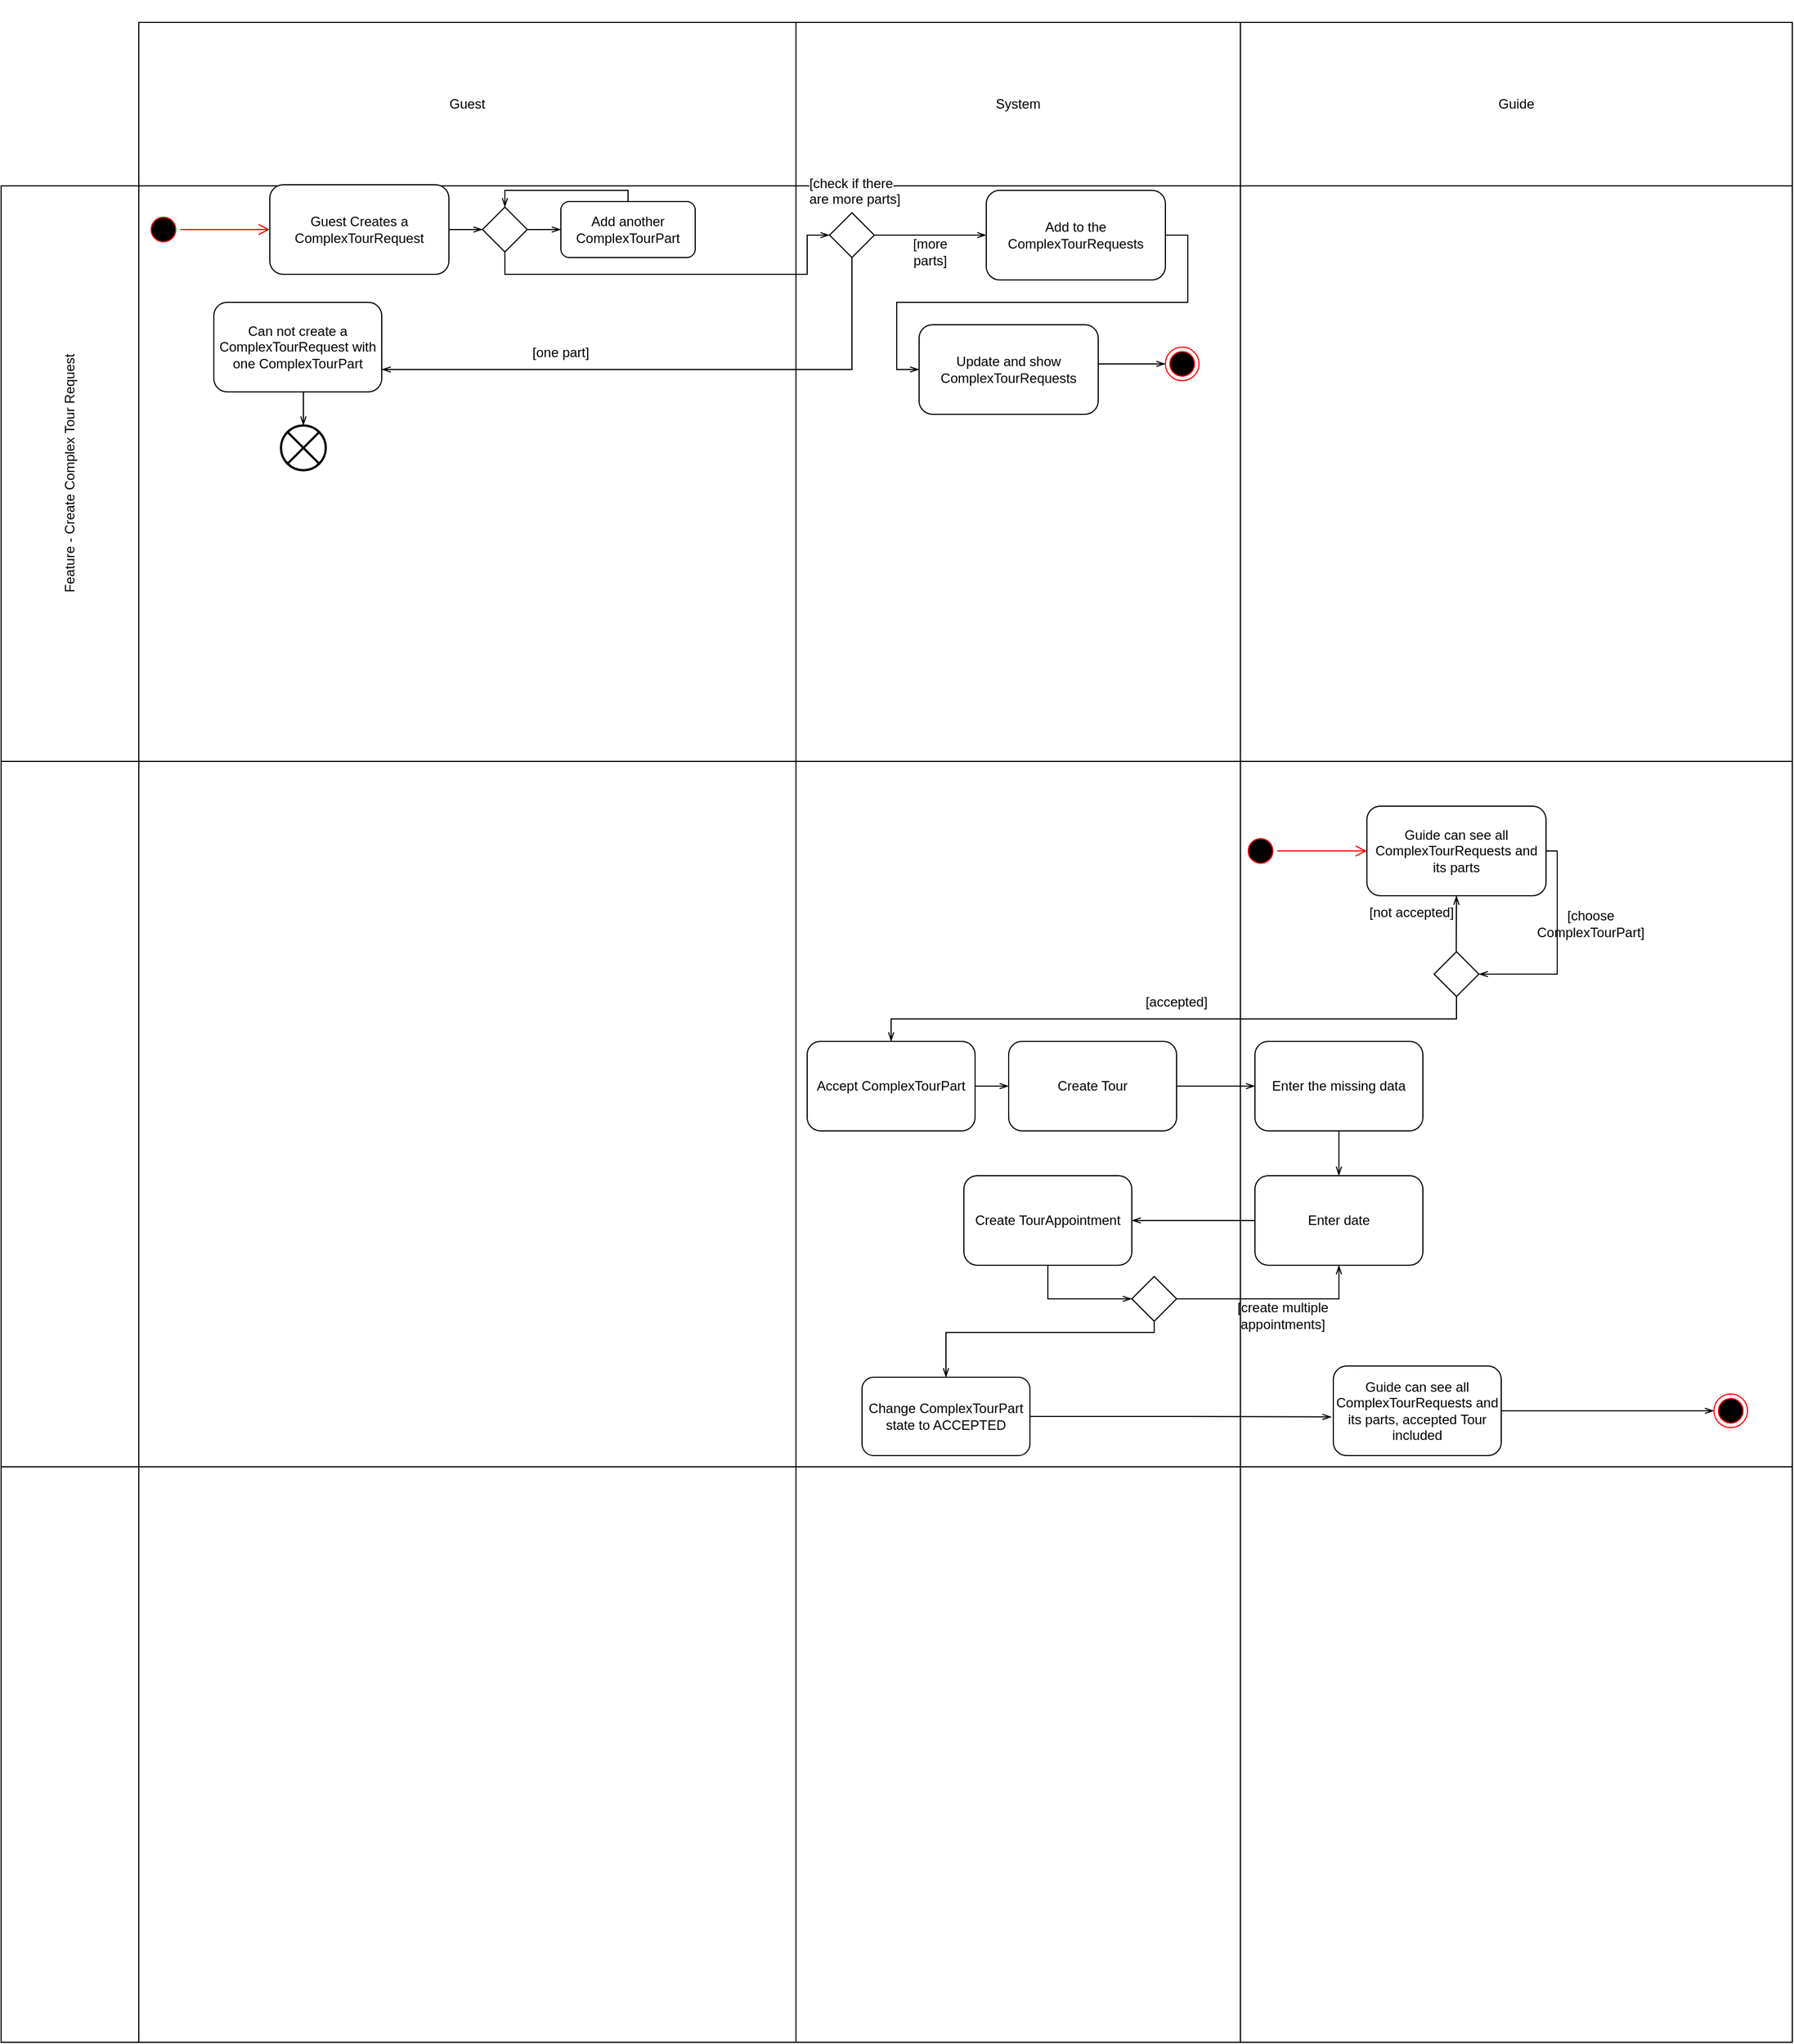 <mxfile version="20.8.16" type="device"><diagram id="G_Da_csA0Vt_yZuPptdN" name="Page-1"><mxGraphModel dx="2302" dy="2464" grid="1" gridSize="10" guides="0" tooltips="1" connect="1" arrows="1" fold="1" page="1" pageScale="1" pageWidth="850" pageHeight="1100" math="0" shadow="0"><root><mxCell id="0"/><mxCell id="1" parent="0"/><mxCell id="DKZJhFCVrj7xl6oAYBJe-87" value="&lt;br&gt;" style="shape=table;html=1;whiteSpace=wrap;startSize=20;container=1;collapsible=0;childLayout=tableLayout;fillColor=none;swimlaneFillColor=#ffffff;strokeColor=none;" parent="1" vertex="1"><mxGeometry x="40" y="-1090" width="1600" height="1824" as="geometry"/></mxCell><mxCell id="DKZJhFCVrj7xl6oAYBJe-88" value="" style="shape=partialRectangle;html=1;whiteSpace=wrap;collapsible=0;dropTarget=0;pointerEvents=0;fillColor=none;top=0;left=0;bottom=0;right=0;points=[[0,0.5],[1,0.5]];portConstraint=eastwest;strokeColor=none;" parent="DKZJhFCVrj7xl6oAYBJe-87" vertex="1"><mxGeometry y="20" width="1600" height="146" as="geometry"/></mxCell><mxCell id="DKZJhFCVrj7xl6oAYBJe-89" value="" style="shape=partialRectangle;html=1;whiteSpace=wrap;connectable=0;fillColor=none;top=1;left=1;bottom=1;right=1;overflow=hidden;strokeColor=none;" parent="DKZJhFCVrj7xl6oAYBJe-88" vertex="1"><mxGeometry width="123" height="146" as="geometry"><mxRectangle width="123" height="146" as="alternateBounds"/></mxGeometry></mxCell><mxCell id="DKZJhFCVrj7xl6oAYBJe-90" value="Guest" style="shape=partialRectangle;html=1;whiteSpace=wrap;connectable=0;fillColor=none;top=1;left=1;bottom=1;right=1;overflow=hidden;" parent="DKZJhFCVrj7xl6oAYBJe-88" vertex="1"><mxGeometry x="123" width="587" height="146" as="geometry"><mxRectangle width="587" height="146" as="alternateBounds"/></mxGeometry></mxCell><mxCell id="DKZJhFCVrj7xl6oAYBJe-91" value="System" style="shape=partialRectangle;html=1;whiteSpace=wrap;connectable=0;fillColor=none;top=1;left=1;bottom=1;right=1;overflow=hidden;" parent="DKZJhFCVrj7xl6oAYBJe-88" vertex="1"><mxGeometry x="710" width="397" height="146" as="geometry"><mxRectangle width="397" height="146" as="alternateBounds"/></mxGeometry></mxCell><mxCell id="DKZJhFCVrj7xl6oAYBJe-101" value="Guide" style="shape=partialRectangle;html=1;whiteSpace=wrap;connectable=0;fillColor=none;top=1;left=1;bottom=1;right=1;overflow=hidden;" parent="DKZJhFCVrj7xl6oAYBJe-88" vertex="1"><mxGeometry x="1107" width="493" height="146" as="geometry"><mxRectangle width="493" height="146" as="alternateBounds"/></mxGeometry></mxCell><mxCell id="DKZJhFCVrj7xl6oAYBJe-92" value="" style="shape=partialRectangle;html=1;whiteSpace=wrap;collapsible=0;dropTarget=0;pointerEvents=0;fillColor=none;top=1;left=1;bottom=1;right=1;points=[[0,0.5],[1,0.5]];portConstraint=eastwest;" parent="DKZJhFCVrj7xl6oAYBJe-87" vertex="1"><mxGeometry y="166" width="1600" height="514" as="geometry"/></mxCell><mxCell id="DKZJhFCVrj7xl6oAYBJe-93" value="Feature - Create Complex Tour Request" style="shape=partialRectangle;html=1;whiteSpace=wrap;connectable=0;fillColor=none;top=1;left=1;bottom=1;right=1;overflow=hidden;horizontal=0;" parent="DKZJhFCVrj7xl6oAYBJe-92" vertex="1"><mxGeometry width="123" height="514" as="geometry"><mxRectangle width="123" height="514" as="alternateBounds"/></mxGeometry></mxCell><mxCell id="DKZJhFCVrj7xl6oAYBJe-94" value="" style="shape=partialRectangle;html=1;whiteSpace=wrap;connectable=0;fillColor=none;top=1;left=1;bottom=1;right=1;overflow=hidden;" parent="DKZJhFCVrj7xl6oAYBJe-92" vertex="1"><mxGeometry x="123" width="587" height="514" as="geometry"><mxRectangle width="587" height="514" as="alternateBounds"/></mxGeometry></mxCell><mxCell id="DKZJhFCVrj7xl6oAYBJe-95" value="" style="shape=partialRectangle;html=1;whiteSpace=wrap;connectable=0;fillColor=none;top=1;left=1;bottom=1;right=1;overflow=hidden;" parent="DKZJhFCVrj7xl6oAYBJe-92" vertex="1"><mxGeometry x="710" width="397" height="514" as="geometry"><mxRectangle width="397" height="514" as="alternateBounds"/></mxGeometry></mxCell><mxCell id="DKZJhFCVrj7xl6oAYBJe-102" style="shape=partialRectangle;html=1;whiteSpace=wrap;connectable=0;fillColor=none;top=1;left=1;bottom=1;right=1;overflow=hidden;" parent="DKZJhFCVrj7xl6oAYBJe-92" vertex="1"><mxGeometry x="1107" width="493" height="514" as="geometry"><mxRectangle width="493" height="514" as="alternateBounds"/></mxGeometry></mxCell><mxCell id="DKZJhFCVrj7xl6oAYBJe-245" style="shape=partialRectangle;html=1;whiteSpace=wrap;collapsible=0;dropTarget=0;pointerEvents=0;fillColor=none;top=1;left=1;bottom=1;right=1;points=[[0,0.5],[1,0.5]];portConstraint=eastwest;" parent="DKZJhFCVrj7xl6oAYBJe-87" vertex="1"><mxGeometry y="680" width="1600" height="630" as="geometry"/></mxCell><mxCell id="DKZJhFCVrj7xl6oAYBJe-246" style="shape=partialRectangle;html=1;whiteSpace=wrap;connectable=0;fillColor=none;top=1;left=1;bottom=1;right=1;overflow=hidden;horizontal=0;" parent="DKZJhFCVrj7xl6oAYBJe-245" vertex="1"><mxGeometry width="123" height="630" as="geometry"><mxRectangle width="123" height="630" as="alternateBounds"/></mxGeometry></mxCell><mxCell id="DKZJhFCVrj7xl6oAYBJe-247" style="shape=partialRectangle;html=1;whiteSpace=wrap;connectable=0;fillColor=none;top=1;left=1;bottom=1;right=1;overflow=hidden;" parent="DKZJhFCVrj7xl6oAYBJe-245" vertex="1"><mxGeometry x="123" width="587" height="630" as="geometry"><mxRectangle width="587" height="630" as="alternateBounds"/></mxGeometry></mxCell><mxCell id="DKZJhFCVrj7xl6oAYBJe-248" style="shape=partialRectangle;html=1;whiteSpace=wrap;connectable=0;fillColor=none;top=1;left=1;bottom=1;right=1;overflow=hidden;" parent="DKZJhFCVrj7xl6oAYBJe-245" vertex="1"><mxGeometry x="710" width="397" height="630" as="geometry"><mxRectangle width="397" height="630" as="alternateBounds"/></mxGeometry></mxCell><mxCell id="DKZJhFCVrj7xl6oAYBJe-249" style="shape=partialRectangle;html=1;whiteSpace=wrap;connectable=0;fillColor=none;top=1;left=1;bottom=1;right=1;overflow=hidden;" parent="DKZJhFCVrj7xl6oAYBJe-245" vertex="1"><mxGeometry x="1107" width="493" height="630" as="geometry"><mxRectangle width="493" height="630" as="alternateBounds"/></mxGeometry></mxCell><mxCell id="DKZJhFCVrj7xl6oAYBJe-250" style="shape=partialRectangle;html=1;whiteSpace=wrap;collapsible=0;dropTarget=0;pointerEvents=0;fillColor=none;top=1;left=1;bottom=1;right=1;points=[[0,0.5],[1,0.5]];portConstraint=eastwest;" parent="DKZJhFCVrj7xl6oAYBJe-87" vertex="1"><mxGeometry y="1310" width="1600" height="514" as="geometry"/></mxCell><mxCell id="DKZJhFCVrj7xl6oAYBJe-251" style="shape=partialRectangle;html=1;whiteSpace=wrap;connectable=0;fillColor=none;top=1;left=1;bottom=1;right=1;overflow=hidden;horizontal=0;" parent="DKZJhFCVrj7xl6oAYBJe-250" vertex="1"><mxGeometry width="123" height="514" as="geometry"><mxRectangle width="123" height="514" as="alternateBounds"/></mxGeometry></mxCell><mxCell id="DKZJhFCVrj7xl6oAYBJe-252" style="shape=partialRectangle;html=1;whiteSpace=wrap;connectable=0;fillColor=none;top=1;left=1;bottom=1;right=1;overflow=hidden;" parent="DKZJhFCVrj7xl6oAYBJe-250" vertex="1"><mxGeometry x="123" width="587" height="514" as="geometry"><mxRectangle width="587" height="514" as="alternateBounds"/></mxGeometry></mxCell><mxCell id="DKZJhFCVrj7xl6oAYBJe-253" style="shape=partialRectangle;html=1;whiteSpace=wrap;connectable=0;fillColor=none;top=1;left=1;bottom=1;right=1;overflow=hidden;" parent="DKZJhFCVrj7xl6oAYBJe-250" vertex="1"><mxGeometry x="710" width="397" height="514" as="geometry"><mxRectangle width="397" height="514" as="alternateBounds"/></mxGeometry></mxCell><mxCell id="DKZJhFCVrj7xl6oAYBJe-254" style="shape=partialRectangle;html=1;whiteSpace=wrap;connectable=0;fillColor=none;top=1;left=1;bottom=1;right=1;overflow=hidden;" parent="DKZJhFCVrj7xl6oAYBJe-250" vertex="1"><mxGeometry x="1107" width="493" height="514" as="geometry"><mxRectangle width="493" height="514" as="alternateBounds"/></mxGeometry></mxCell><mxCell id="DKZJhFCVrj7xl6oAYBJe-126" value="" style="ellipse;html=1;shape=endState;fillColor=#000000;strokeColor=#ff0000;" parent="1" vertex="1"><mxGeometry x="1080" y="-780" width="30" height="30" as="geometry"/></mxCell><mxCell id="DKZJhFCVrj7xl6oAYBJe-127" value="" style="ellipse;html=1;shape=startState;fillColor=#000000;strokeColor=#ff0000;" parent="1" vertex="1"><mxGeometry x="170" y="-900" width="30" height="30" as="geometry"/></mxCell><mxCell id="DKZJhFCVrj7xl6oAYBJe-128" value="" style="edgeStyle=orthogonalEdgeStyle;html=1;verticalAlign=bottom;endArrow=open;endSize=8;strokeColor=#ff0000;rounded=0;entryX=0;entryY=0.5;entryDx=0;entryDy=0;" parent="1" source="DKZJhFCVrj7xl6oAYBJe-127" target="DKZJhFCVrj7xl6oAYBJe-130" edge="1"><mxGeometry relative="1" as="geometry"><mxPoint x="280" y="-765" as="targetPoint"/><Array as="points"/></mxGeometry></mxCell><mxCell id="DKZJhFCVrj7xl6oAYBJe-129" style="edgeStyle=orthogonalEdgeStyle;rounded=0;orthogonalLoop=1;jettySize=auto;html=1;exitX=1;exitY=0.5;exitDx=0;exitDy=0;entryX=0;entryY=0.5;entryDx=0;entryDy=0;endArrow=openThin;endFill=0;" parent="1" source="DKZJhFCVrj7xl6oAYBJe-130" target="DKZJhFCVrj7xl6oAYBJe-136" edge="1"><mxGeometry relative="1" as="geometry"/></mxCell><mxCell id="DKZJhFCVrj7xl6oAYBJe-130" value="Guest Creates a ComplexTourRequest" style="shape=rect;html=1;rounded=1;whiteSpace=wrap;align=center;" parent="1" vertex="1"><mxGeometry x="280" y="-925" width="160" height="80" as="geometry"/></mxCell><mxCell id="DKZJhFCVrj7xl6oAYBJe-131" style="edgeStyle=orthogonalEdgeStyle;rounded=0;orthogonalLoop=1;jettySize=auto;html=1;exitX=1;exitY=0.5;exitDx=0;exitDy=0;entryX=0;entryY=0.5;entryDx=0;entryDy=0;endArrow=openThin;endFill=0;" parent="1" source="DKZJhFCVrj7xl6oAYBJe-132" target="DKZJhFCVrj7xl6oAYBJe-145" edge="1"><mxGeometry relative="1" as="geometry"/></mxCell><mxCell id="DKZJhFCVrj7xl6oAYBJe-132" value="Add to the ComplexTourRequests" style="shape=rect;html=1;rounded=1;whiteSpace=wrap;align=center;" parent="1" vertex="1"><mxGeometry x="920" y="-920" width="160" height="80" as="geometry"/></mxCell><mxCell id="DKZJhFCVrj7xl6oAYBJe-133" style="edgeStyle=orthogonalEdgeStyle;rounded=0;orthogonalLoop=1;jettySize=auto;html=1;exitX=0.5;exitY=0;exitDx=0;exitDy=0;entryX=0.5;entryY=0;entryDx=0;entryDy=0;endArrow=openThin;endFill=0;" parent="1" source="DKZJhFCVrj7xl6oAYBJe-134" target="DKZJhFCVrj7xl6oAYBJe-136" edge="1"><mxGeometry relative="1" as="geometry"><Array as="points"><mxPoint x="600" y="-920"/><mxPoint x="490" y="-920"/></Array></mxGeometry></mxCell><mxCell id="DKZJhFCVrj7xl6oAYBJe-134" value="Add another ComplexTourPart" style="shape=rect;html=1;rounded=1;whiteSpace=wrap;align=center;" parent="1" vertex="1"><mxGeometry x="540" y="-910" width="120" height="50" as="geometry"/></mxCell><mxCell id="DKZJhFCVrj7xl6oAYBJe-135" style="edgeStyle=orthogonalEdgeStyle;rounded=0;orthogonalLoop=1;jettySize=auto;html=1;exitX=1;exitY=0.5;exitDx=0;exitDy=0;endArrow=openThin;endFill=0;entryX=0;entryY=0.5;entryDx=0;entryDy=0;" parent="1" source="DKZJhFCVrj7xl6oAYBJe-136" target="DKZJhFCVrj7xl6oAYBJe-134" edge="1"><mxGeometry relative="1" as="geometry"><mxPoint x="620" y="-765" as="targetPoint"/></mxGeometry></mxCell><mxCell id="DKZJhFCVrj7xl6oAYBJe-147" style="edgeStyle=orthogonalEdgeStyle;rounded=0;orthogonalLoop=1;jettySize=auto;html=1;exitX=0.5;exitY=1;exitDx=0;exitDy=0;entryX=0.5;entryY=0;entryDx=0;entryDy=0;endArrow=openThin;endFill=0;" parent="1" source="DKZJhFCVrj7xl6oAYBJe-136" target="DKZJhFCVrj7xl6oAYBJe-140" edge="1"><mxGeometry relative="1" as="geometry"><Array as="points"><mxPoint x="490" y="-845"/><mxPoint x="760" y="-845"/><mxPoint x="760" y="-880"/></Array></mxGeometry></mxCell><mxCell id="DKZJhFCVrj7xl6oAYBJe-136" value="" style="shape=rhombus;html=1;verticalLabelPosition=bottom;verticalAlignment=top;" parent="1" vertex="1"><mxGeometry x="470" y="-905" width="40" height="40" as="geometry"/></mxCell><mxCell id="DKZJhFCVrj7xl6oAYBJe-153" style="edgeStyle=orthogonalEdgeStyle;rounded=0;orthogonalLoop=1;jettySize=auto;html=1;exitX=0;exitY=0.5;exitDx=0;exitDy=0;entryX=1;entryY=0.75;entryDx=0;entryDy=0;endArrow=openThin;endFill=0;" parent="1" source="DKZJhFCVrj7xl6oAYBJe-140" target="DKZJhFCVrj7xl6oAYBJe-142" edge="1"><mxGeometry relative="1" as="geometry"/></mxCell><mxCell id="DKZJhFCVrj7xl6oAYBJe-155" style="edgeStyle=orthogonalEdgeStyle;rounded=0;orthogonalLoop=1;jettySize=auto;html=1;exitX=0.5;exitY=1;exitDx=0;exitDy=0;entryX=0;entryY=0.5;entryDx=0;entryDy=0;endArrow=openThin;endFill=0;" parent="1" source="DKZJhFCVrj7xl6oAYBJe-140" target="DKZJhFCVrj7xl6oAYBJe-132" edge="1"><mxGeometry relative="1" as="geometry"/></mxCell><mxCell id="DKZJhFCVrj7xl6oAYBJe-140" value="" style="shape=rhombus;html=1;verticalLabelPosition=bottom;verticalAlignment=top;rotation=-90;" parent="1" vertex="1"><mxGeometry x="780" y="-900" width="40" height="40" as="geometry"/></mxCell><mxCell id="DKZJhFCVrj7xl6oAYBJe-149" style="edgeStyle=orthogonalEdgeStyle;rounded=0;orthogonalLoop=1;jettySize=auto;html=1;exitX=0.5;exitY=1;exitDx=0;exitDy=0;entryX=0.5;entryY=0;entryDx=0;entryDy=0;entryPerimeter=0;endArrow=openThin;endFill=0;" parent="1" source="DKZJhFCVrj7xl6oAYBJe-142" target="DKZJhFCVrj7xl6oAYBJe-146" edge="1"><mxGeometry relative="1" as="geometry"/></mxCell><mxCell id="DKZJhFCVrj7xl6oAYBJe-142" value="Can not create a ComplexTourRequest with one ComplexTourPart" style="shape=rect;html=1;rounded=1;whiteSpace=wrap;align=center;" parent="1" vertex="1"><mxGeometry x="230" y="-820" width="150" height="80" as="geometry"/></mxCell><mxCell id="DKZJhFCVrj7xl6oAYBJe-143" value="[one part]" style="text;html=1;strokeColor=none;fillColor=none;align=center;verticalAlign=middle;whiteSpace=wrap;rounded=0;" parent="1" vertex="1"><mxGeometry x="510" y="-790" width="60" height="30" as="geometry"/></mxCell><mxCell id="DKZJhFCVrj7xl6oAYBJe-144" style="edgeStyle=orthogonalEdgeStyle;rounded=0;orthogonalLoop=1;jettySize=auto;html=1;exitX=1;exitY=0.5;exitDx=0;exitDy=0;entryX=0;entryY=0.5;entryDx=0;entryDy=0;endArrow=openThin;endFill=0;" parent="1" source="DKZJhFCVrj7xl6oAYBJe-145" target="DKZJhFCVrj7xl6oAYBJe-126" edge="1"><mxGeometry relative="1" as="geometry"><Array as="points"><mxPoint x="1020" y="-765"/></Array></mxGeometry></mxCell><mxCell id="DKZJhFCVrj7xl6oAYBJe-145" value="Update and show ComplexTourRequests" style="shape=rect;html=1;rounded=1;whiteSpace=wrap;align=center;" parent="1" vertex="1"><mxGeometry x="860" y="-800" width="160" height="80" as="geometry"/></mxCell><mxCell id="DKZJhFCVrj7xl6oAYBJe-146" value="" style="html=1;shape=mxgraph.sysml.flowFinal;strokeWidth=2;verticalLabelPosition=bottom;verticalAlignment=top;" parent="1" vertex="1"><mxGeometry x="290" y="-710" width="40" height="40" as="geometry"/></mxCell><mxCell id="DKZJhFCVrj7xl6oAYBJe-150" value="&lt;span style=&quot;color: rgb(0, 0, 0); font-family: Helvetica; font-size: 12px; font-style: normal; font-variant-ligatures: normal; font-variant-caps: normal; font-weight: 400; letter-spacing: normal; orphans: 2; text-align: center; text-indent: 0px; text-transform: none; widows: 2; word-spacing: 0px; -webkit-text-stroke-width: 0px; background-color: rgb(251, 251, 251); text-decoration-thickness: initial; text-decoration-style: initial; text-decoration-color: initial; float: none; display: inline !important;&quot;&gt;[check if there &lt;br&gt;are more parts]&lt;/span&gt;" style="text;whiteSpace=wrap;html=1;" parent="1" vertex="1"><mxGeometry x="760" y="-940" width="90" height="40" as="geometry"/></mxCell><mxCell id="DKZJhFCVrj7xl6oAYBJe-154" value="[more parts]" style="text;html=1;strokeColor=none;fillColor=none;align=center;verticalAlign=middle;whiteSpace=wrap;rounded=0;" parent="1" vertex="1"><mxGeometry x="840" y="-880" width="60" height="30" as="geometry"/></mxCell><mxCell id="DKZJhFCVrj7xl6oAYBJe-282" value="" style="ellipse;html=1;shape=startState;fillColor=#000000;strokeColor=#ff0000;" parent="1" vertex="1"><mxGeometry x="1150" y="-345" width="30" height="30" as="geometry"/></mxCell><mxCell id="DKZJhFCVrj7xl6oAYBJe-283" value="" style="edgeStyle=orthogonalEdgeStyle;html=1;verticalAlign=bottom;endArrow=open;endSize=8;strokeColor=#ff0000;rounded=0;entryX=0;entryY=0.5;entryDx=0;entryDy=0;" parent="1" source="DKZJhFCVrj7xl6oAYBJe-282" target="DKZJhFCVrj7xl6oAYBJe-285" edge="1"><mxGeometry relative="1" as="geometry"><mxPoint x="1260" y="-330" as="targetPoint"/><Array as="points"/></mxGeometry></mxCell><mxCell id="DKZJhFCVrj7xl6oAYBJe-284" style="edgeStyle=orthogonalEdgeStyle;rounded=0;orthogonalLoop=1;jettySize=auto;html=1;exitX=1;exitY=0.5;exitDx=0;exitDy=0;entryX=1;entryY=0.5;entryDx=0;entryDy=0;endArrow=openThin;endFill=0;" parent="1" source="DKZJhFCVrj7xl6oAYBJe-285" target="DKZJhFCVrj7xl6oAYBJe-288" edge="1"><mxGeometry relative="1" as="geometry"><Array as="points"><mxPoint x="1430" y="-330"/><mxPoint x="1430" y="-220"/></Array></mxGeometry></mxCell><mxCell id="DKZJhFCVrj7xl6oAYBJe-285" value="Guide can see all ComplexTourRequests and its parts" style="shape=rect;html=1;rounded=1;whiteSpace=wrap;align=center;" parent="1" vertex="1"><mxGeometry x="1260" y="-370" width="160" height="80" as="geometry"/></mxCell><mxCell id="DKZJhFCVrj7xl6oAYBJe-286" style="edgeStyle=orthogonalEdgeStyle;rounded=0;orthogonalLoop=1;jettySize=auto;html=1;exitX=0.5;exitY=1;exitDx=0;exitDy=0;endArrow=openThin;endFill=0;entryX=0.5;entryY=0;entryDx=0;entryDy=0;" parent="1" source="DKZJhFCVrj7xl6oAYBJe-288" target="DKZJhFCVrj7xl6oAYBJe-293" edge="1"><mxGeometry relative="1" as="geometry"><mxPoint x="1640" y="-330" as="targetPoint"/></mxGeometry></mxCell><mxCell id="DKZJhFCVrj7xl6oAYBJe-288" value="" style="shape=rhombus;html=1;verticalLabelPosition=bottom;verticalAlignment=top;direction=east;" parent="1" vertex="1"><mxGeometry x="1320" y="-240" width="40" height="40" as="geometry"/></mxCell><mxCell id="DKZJhFCVrj7xl6oAYBJe-289" value="[choose ComplexTourPart]" style="text;html=1;strokeColor=none;fillColor=none;align=center;verticalAlign=middle;whiteSpace=wrap;rounded=0;" parent="1" vertex="1"><mxGeometry x="1430" y="-280" width="60" height="30" as="geometry"/></mxCell><mxCell id="DKZJhFCVrj7xl6oAYBJe-317" style="edgeStyle=orthogonalEdgeStyle;rounded=0;orthogonalLoop=1;jettySize=auto;html=1;exitX=0.998;exitY=0.343;exitDx=0;exitDy=0;entryX=0.5;entryY=1;entryDx=0;entryDy=0;endArrow=openThin;endFill=0;exitPerimeter=0;" parent="1" source="DKZJhFCVrj7xl6oAYBJe-290" target="DKZJhFCVrj7xl6oAYBJe-285" edge="1"><mxGeometry relative="1" as="geometry"><Array as="points"><mxPoint x="1340" y="-240"/><mxPoint x="1340" y="-240"/></Array></mxGeometry></mxCell><mxCell id="DKZJhFCVrj7xl6oAYBJe-290" value="[not accepted]" style="text;html=1;strokeColor=none;fillColor=none;align=center;verticalAlign=middle;whiteSpace=wrap;rounded=0;" parent="1" vertex="1"><mxGeometry x="1260" y="-290" width="80" height="30" as="geometry"/></mxCell><mxCell id="DKZJhFCVrj7xl6oAYBJe-291" value="[accepted]" style="text;html=1;strokeColor=none;fillColor=none;align=center;verticalAlign=middle;whiteSpace=wrap;rounded=0;" parent="1" vertex="1"><mxGeometry x="1050" y="-210" width="80" height="30" as="geometry"/></mxCell><mxCell id="DKZJhFCVrj7xl6oAYBJe-316" style="edgeStyle=orthogonalEdgeStyle;rounded=0;orthogonalLoop=1;jettySize=auto;html=1;exitX=1;exitY=0.5;exitDx=0;exitDy=0;entryX=0;entryY=0.5;entryDx=0;entryDy=0;endArrow=openThin;endFill=0;" parent="1" source="DKZJhFCVrj7xl6oAYBJe-293" target="DKZJhFCVrj7xl6oAYBJe-295" edge="1"><mxGeometry relative="1" as="geometry"/></mxCell><mxCell id="DKZJhFCVrj7xl6oAYBJe-293" value="Accept ComplexTourPart" style="shape=rect;html=1;rounded=1;whiteSpace=wrap;align=center;" parent="1" vertex="1"><mxGeometry x="760" y="-160" width="150" height="80" as="geometry"/></mxCell><mxCell id="DKZJhFCVrj7xl6oAYBJe-320" style="edgeStyle=orthogonalEdgeStyle;rounded=0;orthogonalLoop=1;jettySize=auto;html=1;exitX=1;exitY=0.5;exitDx=0;exitDy=0;entryX=0;entryY=0.5;entryDx=0;entryDy=0;endArrow=openThin;endFill=0;" parent="1" source="DKZJhFCVrj7xl6oAYBJe-295" target="DKZJhFCVrj7xl6oAYBJe-319" edge="1"><mxGeometry relative="1" as="geometry"/></mxCell><mxCell id="DKZJhFCVrj7xl6oAYBJe-295" value="Create Tour" style="shape=rect;html=1;rounded=1;whiteSpace=wrap;align=center;" parent="1" vertex="1"><mxGeometry x="940" y="-160" width="150" height="80" as="geometry"/></mxCell><mxCell id="DKZJhFCVrj7xl6oAYBJe-326" style="edgeStyle=orthogonalEdgeStyle;rounded=0;orthogonalLoop=1;jettySize=auto;html=1;exitX=0.5;exitY=1;exitDx=0;exitDy=0;entryX=0;entryY=0.5;entryDx=0;entryDy=0;endArrow=openThin;endFill=0;" parent="1" source="DKZJhFCVrj7xl6oAYBJe-297" target="DKZJhFCVrj7xl6oAYBJe-303" edge="1"><mxGeometry relative="1" as="geometry"/></mxCell><mxCell id="DKZJhFCVrj7xl6oAYBJe-297" value="Create TourAppointment" style="shape=rect;html=1;rounded=1;whiteSpace=wrap;align=center;" parent="1" vertex="1"><mxGeometry x="900" y="-40" width="150" height="80" as="geometry"/></mxCell><mxCell id="DKZJhFCVrj7xl6oAYBJe-301" value="[create multiple appointments]" style="text;html=1;strokeColor=none;fillColor=none;align=center;verticalAlign=middle;whiteSpace=wrap;rounded=0;" parent="1" vertex="1"><mxGeometry x="1130" y="70" width="110" height="30" as="geometry"/></mxCell><mxCell id="DKZJhFCVrj7xl6oAYBJe-327" style="edgeStyle=orthogonalEdgeStyle;rounded=0;orthogonalLoop=1;jettySize=auto;html=1;exitX=1;exitY=0.5;exitDx=0;exitDy=0;entryX=0.5;entryY=1;entryDx=0;entryDy=0;endArrow=openThin;endFill=0;" parent="1" source="DKZJhFCVrj7xl6oAYBJe-303" target="DKZJhFCVrj7xl6oAYBJe-323" edge="1"><mxGeometry relative="1" as="geometry"/></mxCell><mxCell id="DKZJhFCVrj7xl6oAYBJe-329" style="edgeStyle=orthogonalEdgeStyle;rounded=0;orthogonalLoop=1;jettySize=auto;html=1;exitX=0.5;exitY=1;exitDx=0;exitDy=0;entryX=0.5;entryY=0;entryDx=0;entryDy=0;endArrow=openThin;endFill=0;" parent="1" source="DKZJhFCVrj7xl6oAYBJe-303" target="DKZJhFCVrj7xl6oAYBJe-305" edge="1"><mxGeometry relative="1" as="geometry"><mxPoint x="900" y="100" as="targetPoint"/><Array as="points"><mxPoint x="1070" y="100"/><mxPoint x="884" y="100"/></Array></mxGeometry></mxCell><mxCell id="DKZJhFCVrj7xl6oAYBJe-303" value="" style="shape=rhombus;html=1;verticalLabelPosition=bottom;verticalAlignment=top;" parent="1" vertex="1"><mxGeometry x="1050" y="50" width="40" height="40" as="geometry"/></mxCell><mxCell id="DKZJhFCVrj7xl6oAYBJe-333" style="edgeStyle=orthogonalEdgeStyle;rounded=0;orthogonalLoop=1;jettySize=auto;html=1;exitX=1;exitY=0.5;exitDx=0;exitDy=0;entryX=-0.011;entryY=0.568;entryDx=0;entryDy=0;entryPerimeter=0;endArrow=openThin;endFill=0;" parent="1" source="DKZJhFCVrj7xl6oAYBJe-305" target="DKZJhFCVrj7xl6oAYBJe-307" edge="1"><mxGeometry relative="1" as="geometry"/></mxCell><mxCell id="DKZJhFCVrj7xl6oAYBJe-305" value="Change ComplexTourPart state to ACCEPTED" style="shape=rect;html=1;rounded=1;whiteSpace=wrap;align=center;" parent="1" vertex="1"><mxGeometry x="809" y="140" width="150" height="70" as="geometry"/></mxCell><mxCell id="DKZJhFCVrj7xl6oAYBJe-306" style="edgeStyle=orthogonalEdgeStyle;rounded=0;orthogonalLoop=1;jettySize=auto;html=1;exitX=1;exitY=0.5;exitDx=0;exitDy=0;entryX=0;entryY=0.5;entryDx=0;entryDy=0;endArrow=openThin;endFill=0;" parent="1" source="DKZJhFCVrj7xl6oAYBJe-307" target="DKZJhFCVrj7xl6oAYBJe-308" edge="1"><mxGeometry relative="1" as="geometry"/></mxCell><mxCell id="DKZJhFCVrj7xl6oAYBJe-307" value="Guide can see all ComplexTourRequests and its parts, accepted Tour included" style="shape=rect;html=1;rounded=1;whiteSpace=wrap;align=center;" parent="1" vertex="1"><mxGeometry x="1230" y="130" width="150" height="80" as="geometry"/></mxCell><mxCell id="DKZJhFCVrj7xl6oAYBJe-308" value="" style="ellipse;html=1;shape=endState;fillColor=#000000;strokeColor=#ff0000;" parent="1" vertex="1"><mxGeometry x="1570" y="155" width="30" height="30" as="geometry"/></mxCell><mxCell id="DKZJhFCVrj7xl6oAYBJe-324" style="edgeStyle=orthogonalEdgeStyle;rounded=0;orthogonalLoop=1;jettySize=auto;html=1;exitX=0.5;exitY=1;exitDx=0;exitDy=0;entryX=0.5;entryY=0;entryDx=0;entryDy=0;endArrow=openThin;endFill=0;" parent="1" source="DKZJhFCVrj7xl6oAYBJe-319" target="DKZJhFCVrj7xl6oAYBJe-323" edge="1"><mxGeometry relative="1" as="geometry"/></mxCell><mxCell id="DKZJhFCVrj7xl6oAYBJe-319" value="Enter the missing data" style="shape=rect;html=1;rounded=1;whiteSpace=wrap;align=center;" parent="1" vertex="1"><mxGeometry x="1160" y="-160" width="150" height="80" as="geometry"/></mxCell><mxCell id="DKZJhFCVrj7xl6oAYBJe-325" style="edgeStyle=orthogonalEdgeStyle;rounded=0;orthogonalLoop=1;jettySize=auto;html=1;exitX=0;exitY=0.5;exitDx=0;exitDy=0;entryX=1;entryY=0.5;entryDx=0;entryDy=0;endArrow=openThin;endFill=0;" parent="1" source="DKZJhFCVrj7xl6oAYBJe-323" target="DKZJhFCVrj7xl6oAYBJe-297" edge="1"><mxGeometry relative="1" as="geometry"/></mxCell><mxCell id="DKZJhFCVrj7xl6oAYBJe-323" value="Enter date" style="shape=rect;html=1;rounded=1;whiteSpace=wrap;align=center;" parent="1" vertex="1"><mxGeometry x="1160" y="-40" width="150" height="80" as="geometry"/></mxCell></root></mxGraphModel></diagram></mxfile>